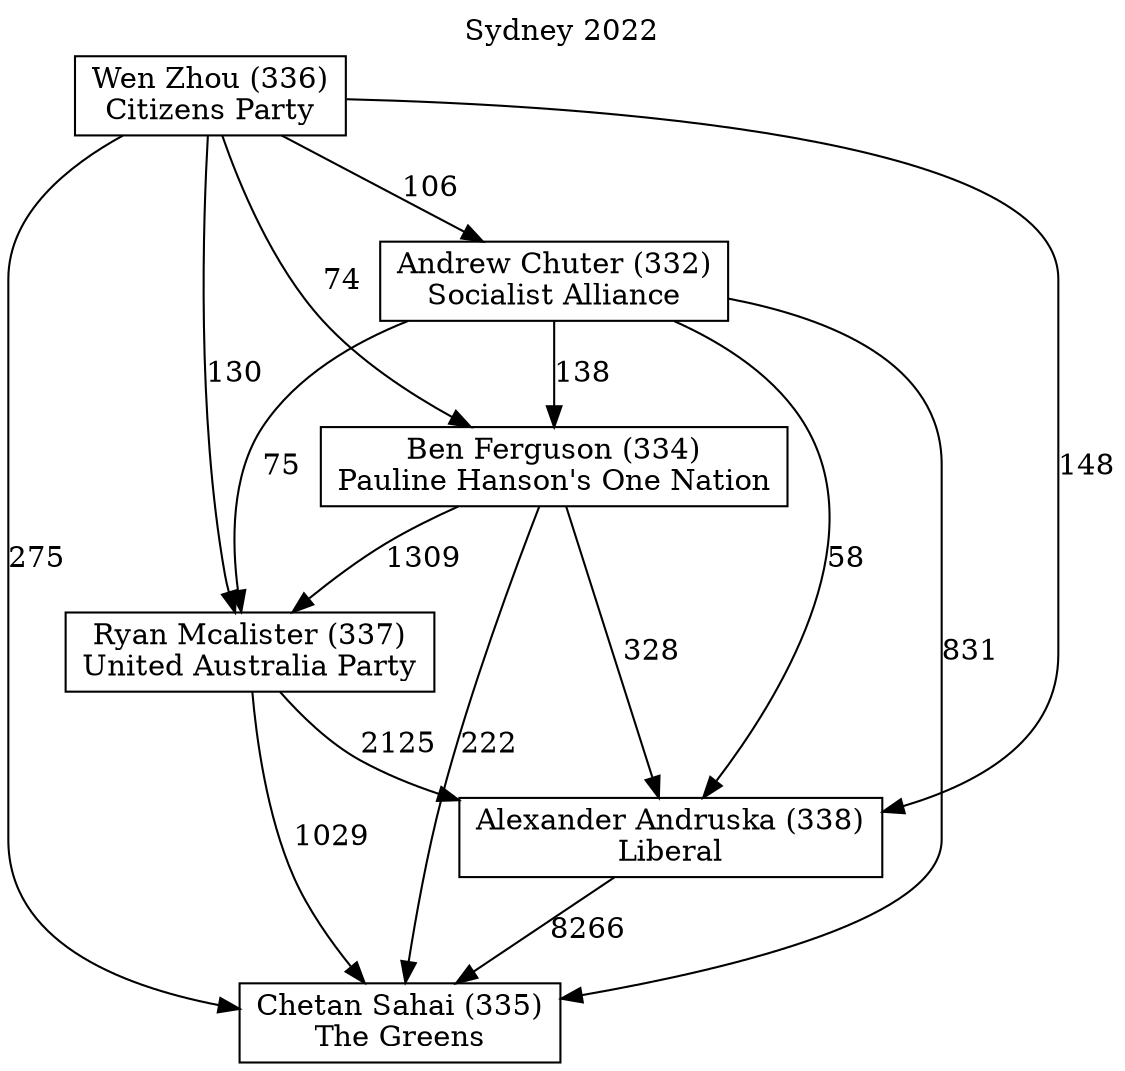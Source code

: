 // House preference flow
digraph "Chetan Sahai (335)_Sydney_2022" {
	graph [label="Sydney 2022" labelloc=t mclimit=10]
	node [shape=box]
	"Chetan Sahai (335)" [label="Chetan Sahai (335)
The Greens"]
	"Alexander Andruska (338)" [label="Alexander Andruska (338)
Liberal"]
	"Ryan Mcalister (337)" [label="Ryan Mcalister (337)
United Australia Party"]
	"Ben Ferguson (334)" [label="Ben Ferguson (334)
Pauline Hanson's One Nation"]
	"Andrew Chuter (332)" [label="Andrew Chuter (332)
Socialist Alliance"]
	"Wen Zhou (336)" [label="Wen Zhou (336)
Citizens Party"]
	"Chetan Sahai (335)" [label="Chetan Sahai (335)
The Greens"]
	"Ryan Mcalister (337)" [label="Ryan Mcalister (337)
United Australia Party"]
	"Ben Ferguson (334)" [label="Ben Ferguson (334)
Pauline Hanson's One Nation"]
	"Andrew Chuter (332)" [label="Andrew Chuter (332)
Socialist Alliance"]
	"Wen Zhou (336)" [label="Wen Zhou (336)
Citizens Party"]
	"Chetan Sahai (335)" [label="Chetan Sahai (335)
The Greens"]
	"Ben Ferguson (334)" [label="Ben Ferguson (334)
Pauline Hanson's One Nation"]
	"Andrew Chuter (332)" [label="Andrew Chuter (332)
Socialist Alliance"]
	"Wen Zhou (336)" [label="Wen Zhou (336)
Citizens Party"]
	"Chetan Sahai (335)" [label="Chetan Sahai (335)
The Greens"]
	"Andrew Chuter (332)" [label="Andrew Chuter (332)
Socialist Alliance"]
	"Wen Zhou (336)" [label="Wen Zhou (336)
Citizens Party"]
	"Chetan Sahai (335)" [label="Chetan Sahai (335)
The Greens"]
	"Wen Zhou (336)" [label="Wen Zhou (336)
Citizens Party"]
	"Wen Zhou (336)" [label="Wen Zhou (336)
Citizens Party"]
	"Andrew Chuter (332)" [label="Andrew Chuter (332)
Socialist Alliance"]
	"Wen Zhou (336)" [label="Wen Zhou (336)
Citizens Party"]
	"Wen Zhou (336)" [label="Wen Zhou (336)
Citizens Party"]
	"Ben Ferguson (334)" [label="Ben Ferguson (334)
Pauline Hanson's One Nation"]
	"Andrew Chuter (332)" [label="Andrew Chuter (332)
Socialist Alliance"]
	"Wen Zhou (336)" [label="Wen Zhou (336)
Citizens Party"]
	"Ben Ferguson (334)" [label="Ben Ferguson (334)
Pauline Hanson's One Nation"]
	"Wen Zhou (336)" [label="Wen Zhou (336)
Citizens Party"]
	"Wen Zhou (336)" [label="Wen Zhou (336)
Citizens Party"]
	"Andrew Chuter (332)" [label="Andrew Chuter (332)
Socialist Alliance"]
	"Wen Zhou (336)" [label="Wen Zhou (336)
Citizens Party"]
	"Wen Zhou (336)" [label="Wen Zhou (336)
Citizens Party"]
	"Ryan Mcalister (337)" [label="Ryan Mcalister (337)
United Australia Party"]
	"Ben Ferguson (334)" [label="Ben Ferguson (334)
Pauline Hanson's One Nation"]
	"Andrew Chuter (332)" [label="Andrew Chuter (332)
Socialist Alliance"]
	"Wen Zhou (336)" [label="Wen Zhou (336)
Citizens Party"]
	"Ryan Mcalister (337)" [label="Ryan Mcalister (337)
United Australia Party"]
	"Andrew Chuter (332)" [label="Andrew Chuter (332)
Socialist Alliance"]
	"Wen Zhou (336)" [label="Wen Zhou (336)
Citizens Party"]
	"Ryan Mcalister (337)" [label="Ryan Mcalister (337)
United Australia Party"]
	"Wen Zhou (336)" [label="Wen Zhou (336)
Citizens Party"]
	"Wen Zhou (336)" [label="Wen Zhou (336)
Citizens Party"]
	"Andrew Chuter (332)" [label="Andrew Chuter (332)
Socialist Alliance"]
	"Wen Zhou (336)" [label="Wen Zhou (336)
Citizens Party"]
	"Wen Zhou (336)" [label="Wen Zhou (336)
Citizens Party"]
	"Ben Ferguson (334)" [label="Ben Ferguson (334)
Pauline Hanson's One Nation"]
	"Andrew Chuter (332)" [label="Andrew Chuter (332)
Socialist Alliance"]
	"Wen Zhou (336)" [label="Wen Zhou (336)
Citizens Party"]
	"Ben Ferguson (334)" [label="Ben Ferguson (334)
Pauline Hanson's One Nation"]
	"Wen Zhou (336)" [label="Wen Zhou (336)
Citizens Party"]
	"Wen Zhou (336)" [label="Wen Zhou (336)
Citizens Party"]
	"Andrew Chuter (332)" [label="Andrew Chuter (332)
Socialist Alliance"]
	"Wen Zhou (336)" [label="Wen Zhou (336)
Citizens Party"]
	"Wen Zhou (336)" [label="Wen Zhou (336)
Citizens Party"]
	"Alexander Andruska (338)" [label="Alexander Andruska (338)
Liberal"]
	"Ryan Mcalister (337)" [label="Ryan Mcalister (337)
United Australia Party"]
	"Ben Ferguson (334)" [label="Ben Ferguson (334)
Pauline Hanson's One Nation"]
	"Andrew Chuter (332)" [label="Andrew Chuter (332)
Socialist Alliance"]
	"Wen Zhou (336)" [label="Wen Zhou (336)
Citizens Party"]
	"Alexander Andruska (338)" [label="Alexander Andruska (338)
Liberal"]
	"Ben Ferguson (334)" [label="Ben Ferguson (334)
Pauline Hanson's One Nation"]
	"Andrew Chuter (332)" [label="Andrew Chuter (332)
Socialist Alliance"]
	"Wen Zhou (336)" [label="Wen Zhou (336)
Citizens Party"]
	"Alexander Andruska (338)" [label="Alexander Andruska (338)
Liberal"]
	"Andrew Chuter (332)" [label="Andrew Chuter (332)
Socialist Alliance"]
	"Wen Zhou (336)" [label="Wen Zhou (336)
Citizens Party"]
	"Alexander Andruska (338)" [label="Alexander Andruska (338)
Liberal"]
	"Wen Zhou (336)" [label="Wen Zhou (336)
Citizens Party"]
	"Wen Zhou (336)" [label="Wen Zhou (336)
Citizens Party"]
	"Andrew Chuter (332)" [label="Andrew Chuter (332)
Socialist Alliance"]
	"Wen Zhou (336)" [label="Wen Zhou (336)
Citizens Party"]
	"Wen Zhou (336)" [label="Wen Zhou (336)
Citizens Party"]
	"Ben Ferguson (334)" [label="Ben Ferguson (334)
Pauline Hanson's One Nation"]
	"Andrew Chuter (332)" [label="Andrew Chuter (332)
Socialist Alliance"]
	"Wen Zhou (336)" [label="Wen Zhou (336)
Citizens Party"]
	"Ben Ferguson (334)" [label="Ben Ferguson (334)
Pauline Hanson's One Nation"]
	"Wen Zhou (336)" [label="Wen Zhou (336)
Citizens Party"]
	"Wen Zhou (336)" [label="Wen Zhou (336)
Citizens Party"]
	"Andrew Chuter (332)" [label="Andrew Chuter (332)
Socialist Alliance"]
	"Wen Zhou (336)" [label="Wen Zhou (336)
Citizens Party"]
	"Wen Zhou (336)" [label="Wen Zhou (336)
Citizens Party"]
	"Ryan Mcalister (337)" [label="Ryan Mcalister (337)
United Australia Party"]
	"Ben Ferguson (334)" [label="Ben Ferguson (334)
Pauline Hanson's One Nation"]
	"Andrew Chuter (332)" [label="Andrew Chuter (332)
Socialist Alliance"]
	"Wen Zhou (336)" [label="Wen Zhou (336)
Citizens Party"]
	"Ryan Mcalister (337)" [label="Ryan Mcalister (337)
United Australia Party"]
	"Andrew Chuter (332)" [label="Andrew Chuter (332)
Socialist Alliance"]
	"Wen Zhou (336)" [label="Wen Zhou (336)
Citizens Party"]
	"Ryan Mcalister (337)" [label="Ryan Mcalister (337)
United Australia Party"]
	"Wen Zhou (336)" [label="Wen Zhou (336)
Citizens Party"]
	"Wen Zhou (336)" [label="Wen Zhou (336)
Citizens Party"]
	"Andrew Chuter (332)" [label="Andrew Chuter (332)
Socialist Alliance"]
	"Wen Zhou (336)" [label="Wen Zhou (336)
Citizens Party"]
	"Wen Zhou (336)" [label="Wen Zhou (336)
Citizens Party"]
	"Ben Ferguson (334)" [label="Ben Ferguson (334)
Pauline Hanson's One Nation"]
	"Andrew Chuter (332)" [label="Andrew Chuter (332)
Socialist Alliance"]
	"Wen Zhou (336)" [label="Wen Zhou (336)
Citizens Party"]
	"Ben Ferguson (334)" [label="Ben Ferguson (334)
Pauline Hanson's One Nation"]
	"Wen Zhou (336)" [label="Wen Zhou (336)
Citizens Party"]
	"Wen Zhou (336)" [label="Wen Zhou (336)
Citizens Party"]
	"Andrew Chuter (332)" [label="Andrew Chuter (332)
Socialist Alliance"]
	"Wen Zhou (336)" [label="Wen Zhou (336)
Citizens Party"]
	"Wen Zhou (336)" [label="Wen Zhou (336)
Citizens Party"]
	"Alexander Andruska (338)" -> "Chetan Sahai (335)" [label=8266]
	"Ryan Mcalister (337)" -> "Alexander Andruska (338)" [label=2125]
	"Ben Ferguson (334)" -> "Ryan Mcalister (337)" [label=1309]
	"Andrew Chuter (332)" -> "Ben Ferguson (334)" [label=138]
	"Wen Zhou (336)" -> "Andrew Chuter (332)" [label=106]
	"Ryan Mcalister (337)" -> "Chetan Sahai (335)" [label=1029]
	"Ben Ferguson (334)" -> "Chetan Sahai (335)" [label=222]
	"Andrew Chuter (332)" -> "Chetan Sahai (335)" [label=831]
	"Wen Zhou (336)" -> "Chetan Sahai (335)" [label=275]
	"Wen Zhou (336)" -> "Ben Ferguson (334)" [label=74]
	"Andrew Chuter (332)" -> "Ryan Mcalister (337)" [label=75]
	"Wen Zhou (336)" -> "Ryan Mcalister (337)" [label=130]
	"Ben Ferguson (334)" -> "Alexander Andruska (338)" [label=328]
	"Andrew Chuter (332)" -> "Alexander Andruska (338)" [label=58]
	"Wen Zhou (336)" -> "Alexander Andruska (338)" [label=148]
}
